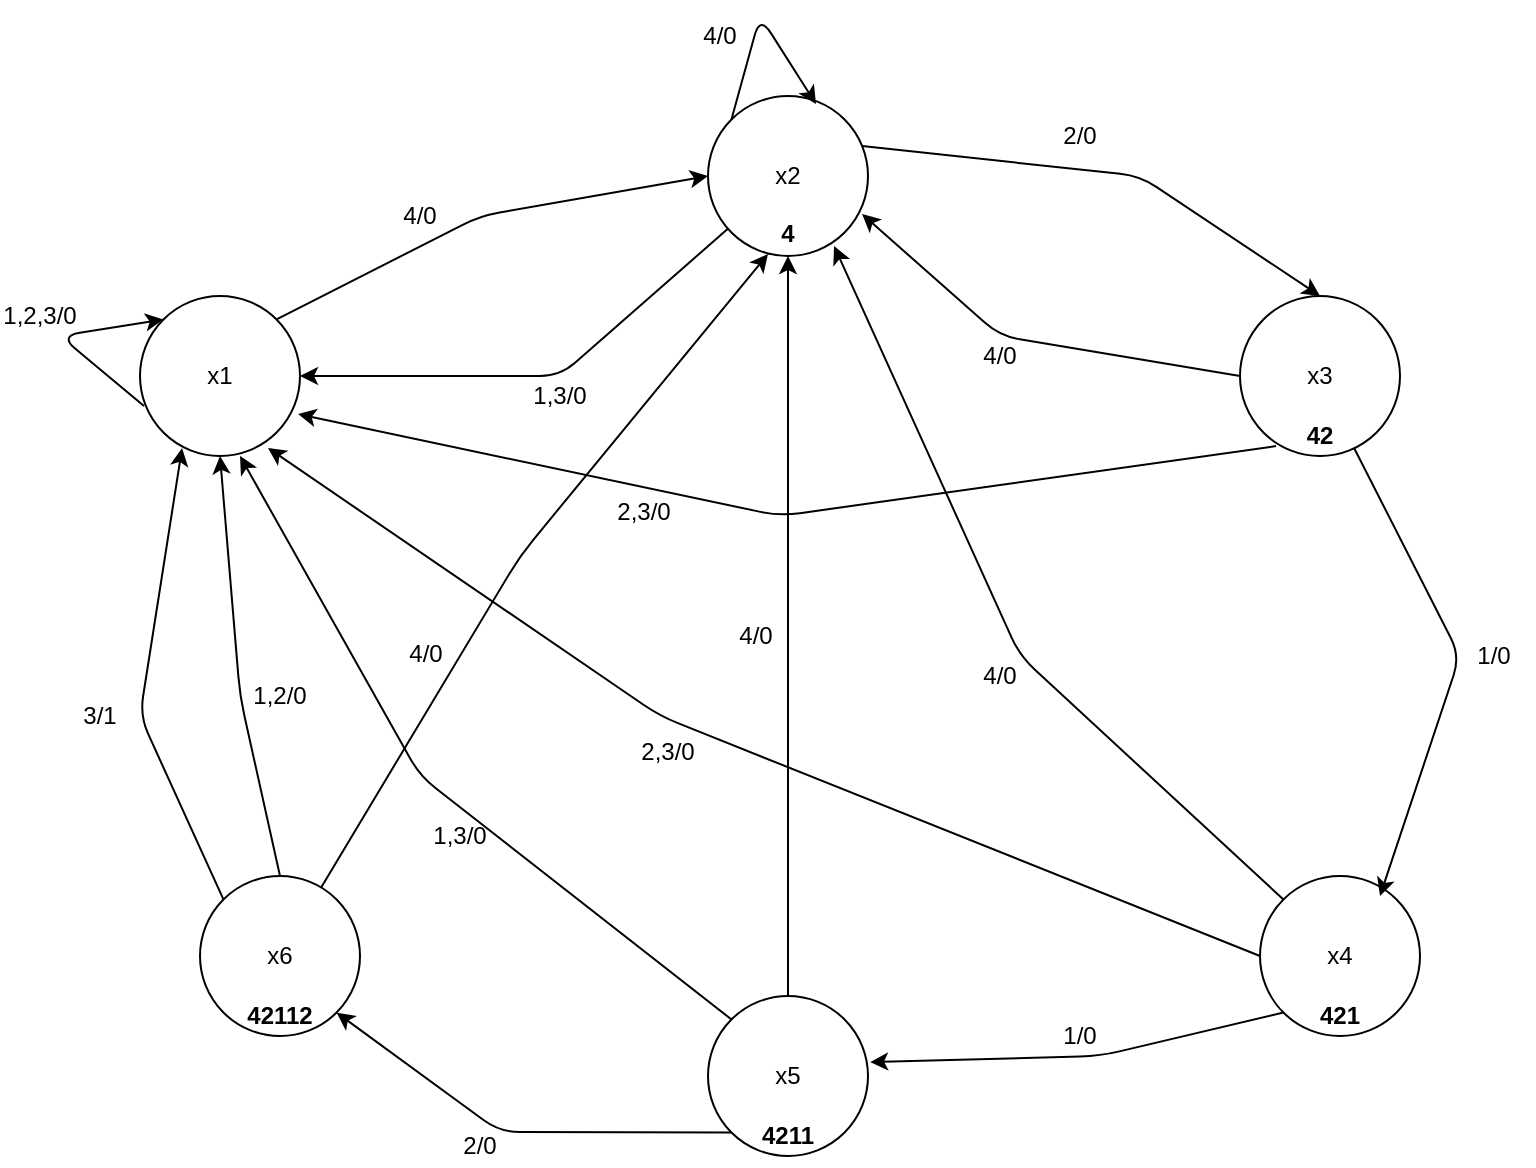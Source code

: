 <mxfile version="13.4.5" type="device"><diagram id="oOmDlfIDZxPNdccLG_6s" name="Page-1"><mxGraphModel dx="1426" dy="719" grid="1" gridSize="10" guides="1" tooltips="1" connect="1" arrows="1" fold="1" page="1" pageScale="1" pageWidth="827" pageHeight="1169" math="0" shadow="0"><root><mxCell id="0"/><mxCell id="1" parent="0"/><mxCell id="RIYxg4vA6NmguiLN_6Qn-1" value="" style="ellipse;whiteSpace=wrap;html=1;aspect=fixed;" vertex="1" parent="1"><mxGeometry x="90" y="170" width="80" height="80" as="geometry"/></mxCell><mxCell id="RIYxg4vA6NmguiLN_6Qn-2" value="" style="ellipse;whiteSpace=wrap;html=1;aspect=fixed;" vertex="1" parent="1"><mxGeometry x="374" y="520" width="80" height="80" as="geometry"/></mxCell><mxCell id="RIYxg4vA6NmguiLN_6Qn-3" value="" style="ellipse;whiteSpace=wrap;html=1;aspect=fixed;" vertex="1" parent="1"><mxGeometry x="120" y="460" width="80" height="80" as="geometry"/></mxCell><mxCell id="RIYxg4vA6NmguiLN_6Qn-4" value="" style="ellipse;whiteSpace=wrap;html=1;aspect=fixed;" vertex="1" parent="1"><mxGeometry x="374" y="70" width="80" height="80" as="geometry"/></mxCell><mxCell id="RIYxg4vA6NmguiLN_6Qn-5" value="" style="ellipse;whiteSpace=wrap;html=1;aspect=fixed;" vertex="1" parent="1"><mxGeometry x="640" y="170" width="80" height="80" as="geometry"/></mxCell><mxCell id="RIYxg4vA6NmguiLN_6Qn-6" value="" style="endArrow=classic;html=1;exitX=1;exitY=0;exitDx=0;exitDy=0;entryX=0;entryY=0.5;entryDx=0;entryDy=0;" edge="1" parent="1" source="RIYxg4vA6NmguiLN_6Qn-1" target="RIYxg4vA6NmguiLN_6Qn-4"><mxGeometry width="50" height="50" relative="1" as="geometry"><mxPoint x="390" y="390" as="sourcePoint"/><mxPoint x="370" y="110" as="targetPoint"/><Array as="points"><mxPoint x="260" y="130"/></Array></mxGeometry></mxCell><mxCell id="RIYxg4vA6NmguiLN_6Qn-7" value="" style="endArrow=classic;html=1;entryX=1;entryY=0.5;entryDx=0;entryDy=0;" edge="1" parent="1" source="RIYxg4vA6NmguiLN_6Qn-4" target="RIYxg4vA6NmguiLN_6Qn-1"><mxGeometry width="50" height="50" relative="1" as="geometry"><mxPoint x="390" y="390" as="sourcePoint"/><mxPoint x="440" y="340" as="targetPoint"/><Array as="points"><mxPoint x="300" y="210"/></Array></mxGeometry></mxCell><mxCell id="RIYxg4vA6NmguiLN_6Qn-8" value="" style="endArrow=classic;html=1;exitX=0.025;exitY=0.688;exitDx=0;exitDy=0;entryX=0;entryY=0;entryDx=0;entryDy=0;exitPerimeter=0;" edge="1" parent="1" source="RIYxg4vA6NmguiLN_6Qn-1" target="RIYxg4vA6NmguiLN_6Qn-1"><mxGeometry width="50" height="50" relative="1" as="geometry"><mxPoint x="390" y="390" as="sourcePoint"/><mxPoint x="440" y="340" as="targetPoint"/><Array as="points"><mxPoint x="50" y="190"/></Array></mxGeometry></mxCell><mxCell id="RIYxg4vA6NmguiLN_6Qn-9" value="" style="endArrow=classic;html=1;exitX=0.963;exitY=0.313;exitDx=0;exitDy=0;entryX=0.5;entryY=0;entryDx=0;entryDy=0;exitPerimeter=0;" edge="1" parent="1" source="RIYxg4vA6NmguiLN_6Qn-4" target="RIYxg4vA6NmguiLN_6Qn-5"><mxGeometry width="50" height="50" relative="1" as="geometry"><mxPoint x="454.004" y="261.716" as="sourcePoint"/><mxPoint x="639.72" y="160" as="targetPoint"/><Array as="points"><mxPoint x="590" y="110"/></Array></mxGeometry></mxCell><mxCell id="RIYxg4vA6NmguiLN_6Qn-10" value="" style="endArrow=classic;html=1;exitX=0;exitY=0.5;exitDx=0;exitDy=0;entryX=0.963;entryY=0.738;entryDx=0;entryDy=0;entryPerimeter=0;" edge="1" parent="1" source="RIYxg4vA6NmguiLN_6Qn-5" target="RIYxg4vA6NmguiLN_6Qn-4"><mxGeometry width="50" height="50" relative="1" as="geometry"><mxPoint x="653.734" y="190.409" as="sourcePoint"/><mxPoint x="462.76" y="304" as="targetPoint"/><Array as="points"><mxPoint x="520" y="190"/></Array></mxGeometry></mxCell><mxCell id="RIYxg4vA6NmguiLN_6Qn-11" value="" style="endArrow=classic;html=1;exitX=0;exitY=0;exitDx=0;exitDy=0;" edge="1" parent="1" source="RIYxg4vA6NmguiLN_6Qn-2"><mxGeometry width="50" height="50" relative="1" as="geometry"><mxPoint x="250" y="440" as="sourcePoint"/><mxPoint x="140" y="250" as="targetPoint"/><Array as="points"><mxPoint x="230" y="410"/></Array></mxGeometry></mxCell><mxCell id="RIYxg4vA6NmguiLN_6Qn-12" value="" style="endArrow=classic;html=1;entryX=1;entryY=1;entryDx=0;entryDy=0;exitX=0;exitY=1;exitDx=0;exitDy=0;" edge="1" parent="1" source="RIYxg4vA6NmguiLN_6Qn-2" target="RIYxg4vA6NmguiLN_6Qn-3"><mxGeometry width="50" height="50" relative="1" as="geometry"><mxPoint x="479.734" y="400.409" as="sourcePoint"/><mxPoint x="288.76" y="514" as="targetPoint"/><Array as="points"><mxPoint x="270" y="588"/></Array></mxGeometry></mxCell><mxCell id="RIYxg4vA6NmguiLN_6Qn-13" value="" style="endArrow=classic;html=1;exitX=0.225;exitY=0.938;exitDx=0;exitDy=0;entryX=0.988;entryY=0.738;entryDx=0;entryDy=0;entryPerimeter=0;exitPerimeter=0;" edge="1" parent="1" source="RIYxg4vA6NmguiLN_6Qn-5" target="RIYxg4vA6NmguiLN_6Qn-1"><mxGeometry width="50" height="50" relative="1" as="geometry"><mxPoint x="218.284" y="241.716" as="sourcePoint"/><mxPoint x="404" y="310" as="targetPoint"/><Array as="points"><mxPoint x="410" y="280"/></Array></mxGeometry></mxCell><mxCell id="RIYxg4vA6NmguiLN_6Qn-14" value="" style="endArrow=classic;html=1;entryX=0.263;entryY=0.95;entryDx=0;entryDy=0;entryPerimeter=0;exitX=0;exitY=0;exitDx=0;exitDy=0;" edge="1" parent="1" source="RIYxg4vA6NmguiLN_6Qn-3" target="RIYxg4vA6NmguiLN_6Qn-1"><mxGeometry width="50" height="50" relative="1" as="geometry"><mxPoint x="418.014" y="170.409" as="sourcePoint"/><mxPoint x="227.04" y="284" as="targetPoint"/><Array as="points"><mxPoint x="90" y="380"/></Array></mxGeometry></mxCell><mxCell id="RIYxg4vA6NmguiLN_6Qn-16" value="" style="endArrow=classic;html=1;entryX=1.013;entryY=0.413;entryDx=0;entryDy=0;entryPerimeter=0;exitX=0;exitY=1;exitDx=0;exitDy=0;" edge="1" parent="1" source="RIYxg4vA6NmguiLN_6Qn-22" target="RIYxg4vA6NmguiLN_6Qn-2"><mxGeometry width="50" height="50" relative="1" as="geometry"><mxPoint x="830" y="360" as="sourcePoint"/><mxPoint x="588.89" y="434" as="targetPoint"/><Array as="points"><mxPoint x="570" y="550"/></Array></mxGeometry></mxCell><mxCell id="RIYxg4vA6NmguiLN_6Qn-20" value="" style="endArrow=classic;html=1;exitX=0;exitY=0;exitDx=0;exitDy=0;entryX=0.675;entryY=0.05;entryDx=0;entryDy=0;entryPerimeter=0;" edge="1" parent="1" source="RIYxg4vA6NmguiLN_6Qn-4" target="RIYxg4vA6NmguiLN_6Qn-4"><mxGeometry width="50" height="50" relative="1" as="geometry"><mxPoint x="364.28" y="73.32" as="sourcePoint"/><mxPoint x="373.996" y="29.996" as="targetPoint"/><Array as="points"><mxPoint x="400" y="30"/></Array></mxGeometry></mxCell><mxCell id="RIYxg4vA6NmguiLN_6Qn-22" value="" style="ellipse;whiteSpace=wrap;html=1;aspect=fixed;" vertex="1" parent="1"><mxGeometry x="650" y="460" width="80" height="80" as="geometry"/></mxCell><mxCell id="RIYxg4vA6NmguiLN_6Qn-24" value="" style="endArrow=classic;html=1;exitX=0.713;exitY=0.95;exitDx=0;exitDy=0;exitPerimeter=0;entryX=0.75;entryY=0.125;entryDx=0;entryDy=0;entryPerimeter=0;" edge="1" parent="1" source="RIYxg4vA6NmguiLN_6Qn-5" target="RIYxg4vA6NmguiLN_6Qn-22"><mxGeometry width="50" height="50" relative="1" as="geometry"><mxPoint x="859.864" y="590.409" as="sourcePoint"/><mxPoint x="721" y="470" as="targetPoint"/><Array as="points"><mxPoint x="750" y="350"/></Array></mxGeometry></mxCell><mxCell id="RIYxg4vA6NmguiLN_6Qn-27" value="x1" style="text;html=1;strokeColor=none;fillColor=none;align=center;verticalAlign=middle;whiteSpace=wrap;rounded=0;" vertex="1" parent="1"><mxGeometry x="110" y="200" width="40" height="20" as="geometry"/></mxCell><mxCell id="RIYxg4vA6NmguiLN_6Qn-29" value="1,2,3/0" style="text;html=1;strokeColor=none;fillColor=none;align=center;verticalAlign=middle;whiteSpace=wrap;rounded=0;" vertex="1" parent="1"><mxGeometry x="20" y="170" width="40" height="20" as="geometry"/></mxCell><mxCell id="RIYxg4vA6NmguiLN_6Qn-30" value="4/0" style="text;html=1;strokeColor=none;fillColor=none;align=center;verticalAlign=middle;whiteSpace=wrap;rounded=0;" vertex="1" parent="1"><mxGeometry x="210" y="120" width="40" height="20" as="geometry"/></mxCell><mxCell id="RIYxg4vA6NmguiLN_6Qn-31" value="4/0" style="text;html=1;strokeColor=none;fillColor=none;align=center;verticalAlign=middle;whiteSpace=wrap;rounded=0;" vertex="1" parent="1"><mxGeometry x="360" y="30" width="40" height="20" as="geometry"/></mxCell><mxCell id="RIYxg4vA6NmguiLN_6Qn-32" value="1,3/0" style="text;html=1;strokeColor=none;fillColor=none;align=center;verticalAlign=middle;whiteSpace=wrap;rounded=0;" vertex="1" parent="1"><mxGeometry x="280" y="210" width="40" height="20" as="geometry"/></mxCell><mxCell id="RIYxg4vA6NmguiLN_6Qn-33" value="2/0" style="text;html=1;strokeColor=none;fillColor=none;align=center;verticalAlign=middle;whiteSpace=wrap;rounded=0;" vertex="1" parent="1"><mxGeometry x="540" y="80" width="40" height="20" as="geometry"/></mxCell><mxCell id="RIYxg4vA6NmguiLN_6Qn-34" value="x2" style="text;html=1;strokeColor=none;fillColor=none;align=center;verticalAlign=middle;whiteSpace=wrap;rounded=0;" vertex="1" parent="1"><mxGeometry x="394" y="100" width="40" height="20" as="geometry"/></mxCell><mxCell id="RIYxg4vA6NmguiLN_6Qn-35" value="x3" style="text;html=1;strokeColor=none;fillColor=none;align=center;verticalAlign=middle;whiteSpace=wrap;rounded=0;" vertex="1" parent="1"><mxGeometry x="660" y="200" width="40" height="20" as="geometry"/></mxCell><mxCell id="RIYxg4vA6NmguiLN_6Qn-36" value="x4" style="text;html=1;strokeColor=none;fillColor=none;align=center;verticalAlign=middle;whiteSpace=wrap;rounded=0;" vertex="1" parent="1"><mxGeometry x="670" y="490" width="40" height="20" as="geometry"/></mxCell><mxCell id="RIYxg4vA6NmguiLN_6Qn-37" value="x5" style="text;html=1;strokeColor=none;fillColor=none;align=center;verticalAlign=middle;whiteSpace=wrap;rounded=0;" vertex="1" parent="1"><mxGeometry x="394" y="550" width="40" height="20" as="geometry"/></mxCell><mxCell id="RIYxg4vA6NmguiLN_6Qn-38" value="x6" style="text;html=1;strokeColor=none;fillColor=none;align=center;verticalAlign=middle;whiteSpace=wrap;rounded=0;" vertex="1" parent="1"><mxGeometry x="140" y="490" width="40" height="20" as="geometry"/></mxCell><mxCell id="RIYxg4vA6NmguiLN_6Qn-39" value="1/0" style="text;html=1;strokeColor=none;fillColor=none;align=center;verticalAlign=middle;whiteSpace=wrap;rounded=0;" vertex="1" parent="1"><mxGeometry x="747" y="340" width="40" height="20" as="geometry"/></mxCell><mxCell id="RIYxg4vA6NmguiLN_6Qn-40" value="4/0" style="text;html=1;strokeColor=none;fillColor=none;align=center;verticalAlign=middle;whiteSpace=wrap;rounded=0;" vertex="1" parent="1"><mxGeometry x="500" y="190" width="40" height="20" as="geometry"/></mxCell><mxCell id="RIYxg4vA6NmguiLN_6Qn-41" value="2,3/0" style="text;html=1;strokeColor=none;fillColor=none;align=center;verticalAlign=middle;whiteSpace=wrap;rounded=0;" vertex="1" parent="1"><mxGeometry x="322" y="268" width="40" height="20" as="geometry"/></mxCell><mxCell id="RIYxg4vA6NmguiLN_6Qn-42" value="1/0" style="text;html=1;strokeColor=none;fillColor=none;align=center;verticalAlign=middle;whiteSpace=wrap;rounded=0;" vertex="1" parent="1"><mxGeometry x="540" y="530" width="40" height="20" as="geometry"/></mxCell><mxCell id="RIYxg4vA6NmguiLN_6Qn-43" value="" style="endArrow=classic;html=1;exitX=0;exitY=0;exitDx=0;exitDy=0;entryX=0.788;entryY=0.938;entryDx=0;entryDy=0;entryPerimeter=0;" edge="1" parent="1" source="RIYxg4vA6NmguiLN_6Qn-22" target="RIYxg4vA6NmguiLN_6Qn-4"><mxGeometry width="50" height="50" relative="1" as="geometry"><mxPoint x="390" y="300" as="sourcePoint"/><mxPoint x="440" y="250" as="targetPoint"/><Array as="points"><mxPoint x="530" y="350"/></Array></mxGeometry></mxCell><mxCell id="RIYxg4vA6NmguiLN_6Qn-44" value="4/0" style="text;html=1;strokeColor=none;fillColor=none;align=center;verticalAlign=middle;whiteSpace=wrap;rounded=0;" vertex="1" parent="1"><mxGeometry x="500" y="350" width="40" height="20" as="geometry"/></mxCell><mxCell id="RIYxg4vA6NmguiLN_6Qn-45" value="" style="endArrow=classic;html=1;exitX=0;exitY=0.5;exitDx=0;exitDy=0;entryX=0.8;entryY=0.95;entryDx=0;entryDy=0;entryPerimeter=0;" edge="1" parent="1" source="RIYxg4vA6NmguiLN_6Qn-22" target="RIYxg4vA6NmguiLN_6Qn-1"><mxGeometry width="50" height="50" relative="1" as="geometry"><mxPoint x="649" y="486" as="sourcePoint"/><mxPoint x="440" y="250" as="targetPoint"/><Array as="points"><mxPoint x="350" y="380"/></Array></mxGeometry></mxCell><mxCell id="RIYxg4vA6NmguiLN_6Qn-46" value="2,3/0" style="text;html=1;strokeColor=none;fillColor=none;align=center;verticalAlign=middle;whiteSpace=wrap;rounded=0;" vertex="1" parent="1"><mxGeometry x="334" y="388" width="40" height="20" as="geometry"/></mxCell><mxCell id="RIYxg4vA6NmguiLN_6Qn-47" value="2/0" style="text;html=1;strokeColor=none;fillColor=none;align=center;verticalAlign=middle;whiteSpace=wrap;rounded=0;" vertex="1" parent="1"><mxGeometry x="240" y="585" width="40" height="20" as="geometry"/></mxCell><mxCell id="RIYxg4vA6NmguiLN_6Qn-48" value="3/1" style="text;html=1;strokeColor=none;fillColor=none;align=center;verticalAlign=middle;whiteSpace=wrap;rounded=0;" vertex="1" parent="1"><mxGeometry x="50" y="370" width="40" height="20" as="geometry"/></mxCell><mxCell id="RIYxg4vA6NmguiLN_6Qn-50" value="" style="endArrow=classic;html=1;exitX=0.5;exitY=0;exitDx=0;exitDy=0;entryX=0.5;entryY=1;entryDx=0;entryDy=0;" edge="1" parent="1" source="RIYxg4vA6NmguiLN_6Qn-2" target="RIYxg4vA6NmguiLN_6Qn-4"><mxGeometry width="50" height="50" relative="1" as="geometry"><mxPoint x="390" y="300" as="sourcePoint"/><mxPoint x="400" y="220" as="targetPoint"/></mxGeometry></mxCell><mxCell id="RIYxg4vA6NmguiLN_6Qn-51" value="4/0" style="text;html=1;strokeColor=none;fillColor=none;align=center;verticalAlign=middle;whiteSpace=wrap;rounded=0;" vertex="1" parent="1"><mxGeometry x="378" y="330" width="40" height="20" as="geometry"/></mxCell><mxCell id="RIYxg4vA6NmguiLN_6Qn-52" value="1,3/0" style="text;html=1;strokeColor=none;fillColor=none;align=center;verticalAlign=middle;whiteSpace=wrap;rounded=0;" vertex="1" parent="1"><mxGeometry x="230" y="430" width="40" height="20" as="geometry"/></mxCell><mxCell id="RIYxg4vA6NmguiLN_6Qn-53" value="" style="endArrow=classic;html=1;exitX=0.5;exitY=0;exitDx=0;exitDy=0;entryX=0.5;entryY=1;entryDx=0;entryDy=0;" edge="1" parent="1" source="RIYxg4vA6NmguiLN_6Qn-3" target="RIYxg4vA6NmguiLN_6Qn-1"><mxGeometry width="50" height="50" relative="1" as="geometry"><mxPoint x="390" y="300" as="sourcePoint"/><mxPoint x="130" y="280" as="targetPoint"/><Array as="points"><mxPoint x="140" y="370"/></Array></mxGeometry></mxCell><mxCell id="RIYxg4vA6NmguiLN_6Qn-54" value="&lt;b&gt;4&lt;/b&gt;" style="text;html=1;strokeColor=none;fillColor=none;align=center;verticalAlign=middle;whiteSpace=wrap;rounded=0;" vertex="1" parent="1"><mxGeometry x="394" y="129" width="40" height="20" as="geometry"/></mxCell><mxCell id="RIYxg4vA6NmguiLN_6Qn-55" value="42" style="text;html=1;strokeColor=none;fillColor=none;align=center;verticalAlign=middle;whiteSpace=wrap;rounded=0;fontStyle=1" vertex="1" parent="1"><mxGeometry x="660" y="230" width="40" height="20" as="geometry"/></mxCell><mxCell id="RIYxg4vA6NmguiLN_6Qn-56" value="421" style="text;html=1;strokeColor=none;fillColor=none;align=center;verticalAlign=middle;whiteSpace=wrap;rounded=0;fontStyle=1" vertex="1" parent="1"><mxGeometry x="670" y="520" width="40" height="20" as="geometry"/></mxCell><mxCell id="RIYxg4vA6NmguiLN_6Qn-57" value="4211" style="text;html=1;strokeColor=none;fillColor=none;align=center;verticalAlign=middle;whiteSpace=wrap;rounded=0;fontStyle=1" vertex="1" parent="1"><mxGeometry x="394" y="580" width="40" height="20" as="geometry"/></mxCell><mxCell id="RIYxg4vA6NmguiLN_6Qn-58" value="42112" style="text;html=1;strokeColor=none;fillColor=none;align=center;verticalAlign=middle;whiteSpace=wrap;rounded=0;fontStyle=1" vertex="1" parent="1"><mxGeometry x="140" y="520" width="40" height="20" as="geometry"/></mxCell><mxCell id="RIYxg4vA6NmguiLN_6Qn-60" value="1,2/0" style="text;html=1;strokeColor=none;fillColor=none;align=center;verticalAlign=middle;whiteSpace=wrap;rounded=0;" vertex="1" parent="1"><mxGeometry x="140" y="360" width="40" height="20" as="geometry"/></mxCell><mxCell id="RIYxg4vA6NmguiLN_6Qn-61" value="" style="endArrow=classic;html=1;entryX=0.25;entryY=1;entryDx=0;entryDy=0;" edge="1" parent="1" source="RIYxg4vA6NmguiLN_6Qn-3" target="RIYxg4vA6NmguiLN_6Qn-54"><mxGeometry width="50" height="50" relative="1" as="geometry"><mxPoint x="390" y="400" as="sourcePoint"/><mxPoint x="440" y="350" as="targetPoint"/><Array as="points"><mxPoint x="280" y="300"/></Array></mxGeometry></mxCell><mxCell id="RIYxg4vA6NmguiLN_6Qn-62" value="4/0" style="text;html=1;strokeColor=none;fillColor=none;align=center;verticalAlign=middle;whiteSpace=wrap;rounded=0;" vertex="1" parent="1"><mxGeometry x="213" y="339" width="40" height="20" as="geometry"/></mxCell></root></mxGraphModel></diagram></mxfile>
